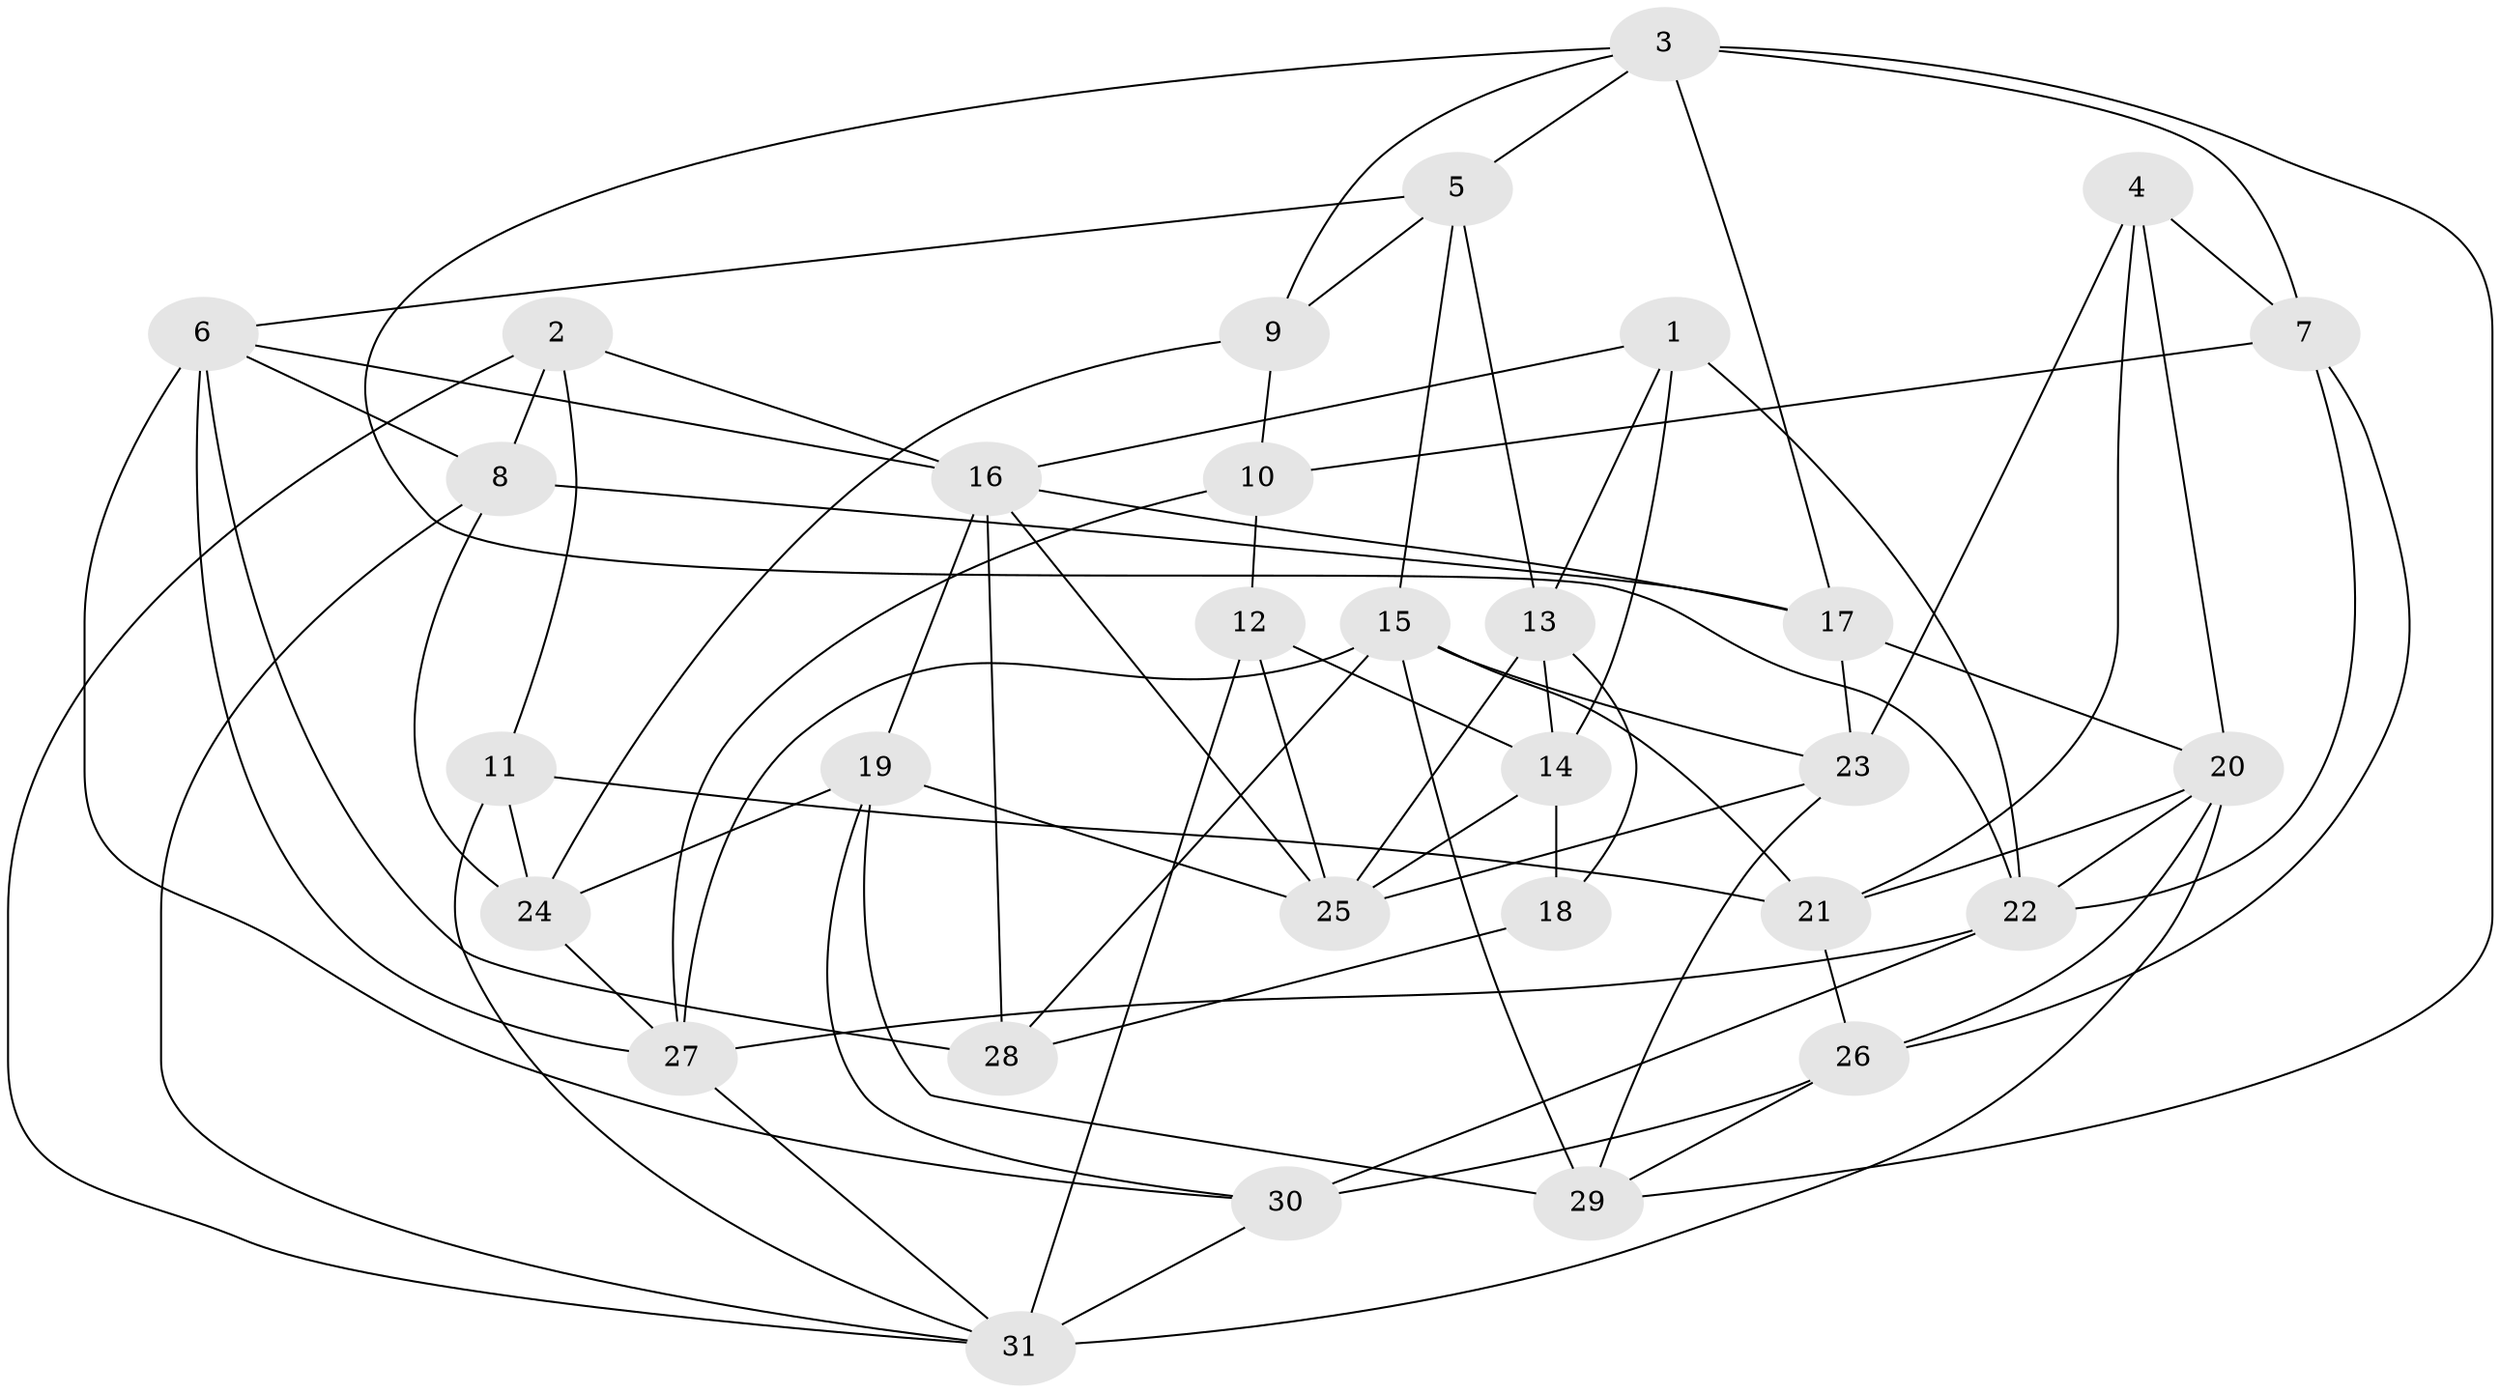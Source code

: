 // original degree distribution, {4: 1.0}
// Generated by graph-tools (version 1.1) at 2025/02/03/09/25 03:02:56]
// undirected, 31 vertices, 78 edges
graph export_dot {
graph [start="1"]
  node [color=gray90,style=filled];
  1;
  2;
  3;
  4;
  5;
  6;
  7;
  8;
  9;
  10;
  11;
  12;
  13;
  14;
  15;
  16;
  17;
  18;
  19;
  20;
  21;
  22;
  23;
  24;
  25;
  26;
  27;
  28;
  29;
  30;
  31;
  1 -- 13 [weight=1.0];
  1 -- 14 [weight=1.0];
  1 -- 16 [weight=1.0];
  1 -- 22 [weight=1.0];
  2 -- 8 [weight=1.0];
  2 -- 11 [weight=1.0];
  2 -- 16 [weight=1.0];
  2 -- 31 [weight=1.0];
  3 -- 5 [weight=1.0];
  3 -- 7 [weight=1.0];
  3 -- 9 [weight=1.0];
  3 -- 17 [weight=1.0];
  3 -- 22 [weight=1.0];
  3 -- 29 [weight=1.0];
  4 -- 7 [weight=1.0];
  4 -- 20 [weight=1.0];
  4 -- 21 [weight=1.0];
  4 -- 23 [weight=1.0];
  5 -- 6 [weight=1.0];
  5 -- 9 [weight=1.0];
  5 -- 13 [weight=2.0];
  5 -- 15 [weight=1.0];
  6 -- 8 [weight=1.0];
  6 -- 16 [weight=1.0];
  6 -- 27 [weight=1.0];
  6 -- 28 [weight=1.0];
  6 -- 30 [weight=1.0];
  7 -- 10 [weight=2.0];
  7 -- 22 [weight=1.0];
  7 -- 26 [weight=1.0];
  8 -- 17 [weight=2.0];
  8 -- 24 [weight=1.0];
  8 -- 31 [weight=1.0];
  9 -- 10 [weight=1.0];
  9 -- 24 [weight=1.0];
  10 -- 12 [weight=2.0];
  10 -- 27 [weight=1.0];
  11 -- 21 [weight=2.0];
  11 -- 24 [weight=2.0];
  11 -- 31 [weight=1.0];
  12 -- 14 [weight=1.0];
  12 -- 25 [weight=1.0];
  12 -- 31 [weight=2.0];
  13 -- 14 [weight=1.0];
  13 -- 18 [weight=1.0];
  13 -- 25 [weight=1.0];
  14 -- 18 [weight=1.0];
  14 -- 25 [weight=2.0];
  15 -- 21 [weight=1.0];
  15 -- 23 [weight=1.0];
  15 -- 27 [weight=1.0];
  15 -- 28 [weight=1.0];
  15 -- 29 [weight=1.0];
  16 -- 17 [weight=1.0];
  16 -- 19 [weight=1.0];
  16 -- 25 [weight=1.0];
  16 -- 28 [weight=2.0];
  17 -- 20 [weight=1.0];
  17 -- 23 [weight=1.0];
  18 -- 28 [weight=2.0];
  19 -- 24 [weight=1.0];
  19 -- 25 [weight=1.0];
  19 -- 29 [weight=2.0];
  19 -- 30 [weight=1.0];
  20 -- 21 [weight=1.0];
  20 -- 22 [weight=1.0];
  20 -- 26 [weight=1.0];
  20 -- 31 [weight=1.0];
  21 -- 26 [weight=1.0];
  22 -- 27 [weight=1.0];
  22 -- 30 [weight=1.0];
  23 -- 25 [weight=2.0];
  23 -- 29 [weight=1.0];
  24 -- 27 [weight=1.0];
  26 -- 29 [weight=1.0];
  26 -- 30 [weight=2.0];
  27 -- 31 [weight=1.0];
  30 -- 31 [weight=1.0];
}
